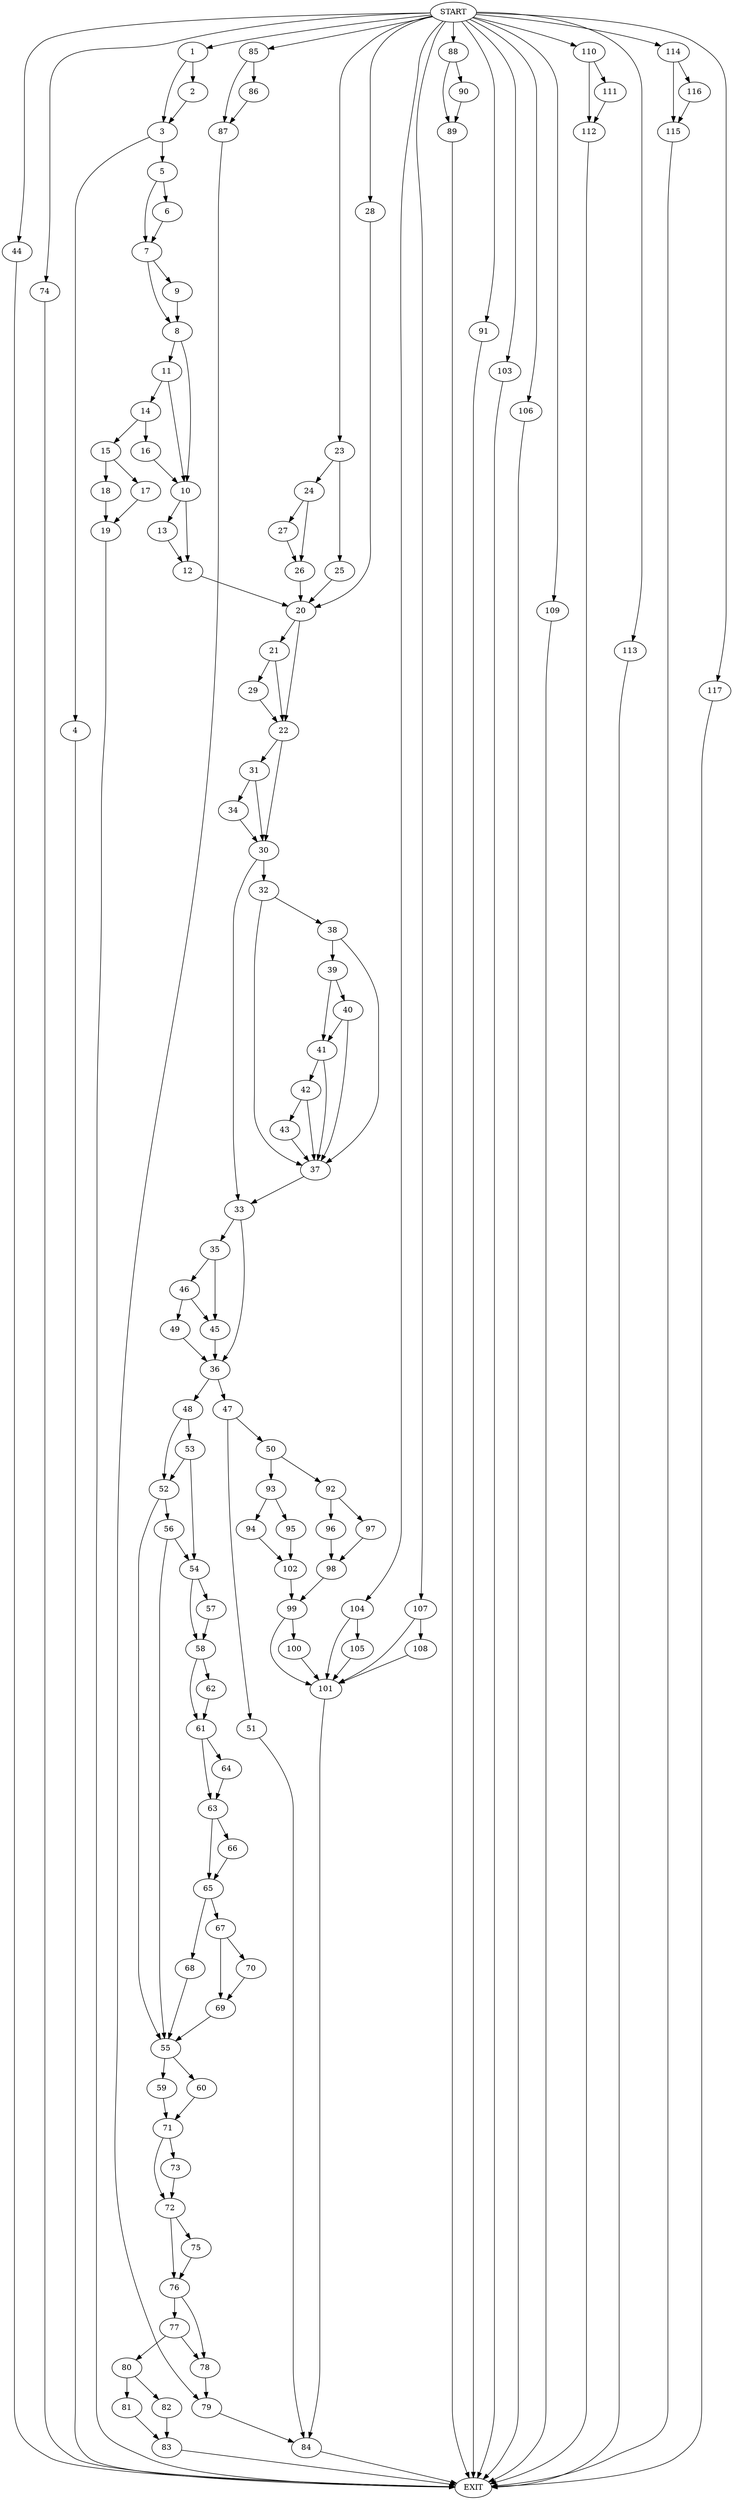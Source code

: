 digraph {
0 [label="START"]
118 [label="EXIT"]
0 -> 1
1 -> 2
1 -> 3
2 -> 3
3 -> 4
3 -> 5
5 -> 6
5 -> 7
4 -> 118
6 -> 7
7 -> 8
7 -> 9
9 -> 8
8 -> 10
8 -> 11
10 -> 12
10 -> 13
11 -> 10
11 -> 14
14 -> 15
14 -> 16
15 -> 17
15 -> 18
16 -> 10
18 -> 19
17 -> 19
19 -> 118
12 -> 20
13 -> 12
20 -> 21
20 -> 22
0 -> 23
23 -> 24
23 -> 25
24 -> 26
24 -> 27
25 -> 20
27 -> 26
26 -> 20
0 -> 28
28 -> 20
21 -> 29
21 -> 22
22 -> 30
22 -> 31
29 -> 22
30 -> 32
30 -> 33
31 -> 30
31 -> 34
34 -> 30
33 -> 35
33 -> 36
32 -> 37
32 -> 38
37 -> 33
38 -> 37
38 -> 39
39 -> 40
39 -> 41
40 -> 37
40 -> 41
41 -> 37
41 -> 42
42 -> 37
42 -> 43
43 -> 37
0 -> 44
44 -> 118
35 -> 45
35 -> 46
36 -> 47
36 -> 48
45 -> 36
46 -> 49
46 -> 45
49 -> 36
47 -> 50
47 -> 51
48 -> 52
48 -> 53
53 -> 52
53 -> 54
52 -> 55
52 -> 56
54 -> 57
54 -> 58
55 -> 59
55 -> 60
56 -> 55
56 -> 54
58 -> 61
58 -> 62
57 -> 58
62 -> 61
61 -> 63
61 -> 64
63 -> 65
63 -> 66
64 -> 63
65 -> 67
65 -> 68
66 -> 65
68 -> 55
67 -> 69
67 -> 70
70 -> 69
69 -> 55
60 -> 71
59 -> 71
71 -> 72
71 -> 73
0 -> 74
74 -> 118
72 -> 75
72 -> 76
73 -> 72
75 -> 76
76 -> 77
76 -> 78
78 -> 79
77 -> 78
77 -> 80
80 -> 81
80 -> 82
81 -> 83
82 -> 83
83 -> 118
79 -> 84
0 -> 85
85 -> 86
85 -> 87
86 -> 87
87 -> 79
0 -> 88
88 -> 89
88 -> 90
89 -> 118
90 -> 89
0 -> 91
91 -> 118
84 -> 118
50 -> 92
50 -> 93
51 -> 84
93 -> 94
93 -> 95
92 -> 96
92 -> 97
97 -> 98
96 -> 98
98 -> 99
99 -> 100
99 -> 101
94 -> 102
95 -> 102
102 -> 99
101 -> 84
100 -> 101
0 -> 103
103 -> 118
0 -> 104
104 -> 105
104 -> 101
105 -> 101
0 -> 106
106 -> 118
0 -> 107
107 -> 108
107 -> 101
108 -> 101
0 -> 109
109 -> 118
0 -> 110
110 -> 111
110 -> 112
112 -> 118
111 -> 112
0 -> 113
113 -> 118
0 -> 114
114 -> 115
114 -> 116
116 -> 115
115 -> 118
0 -> 117
117 -> 118
}
